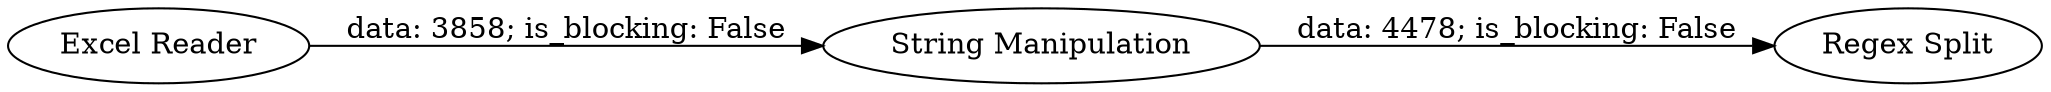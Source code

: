 digraph {
	"758052551650975092_2" [label="Regex Split"]
	"758052551650975092_1" [label="Excel Reader"]
	"758052551650975092_3" [label="String Manipulation"]
	"758052551650975092_3" -> "758052551650975092_2" [label="data: 4478; is_blocking: False"]
	"758052551650975092_1" -> "758052551650975092_3" [label="data: 3858; is_blocking: False"]
	rankdir=LR
}
